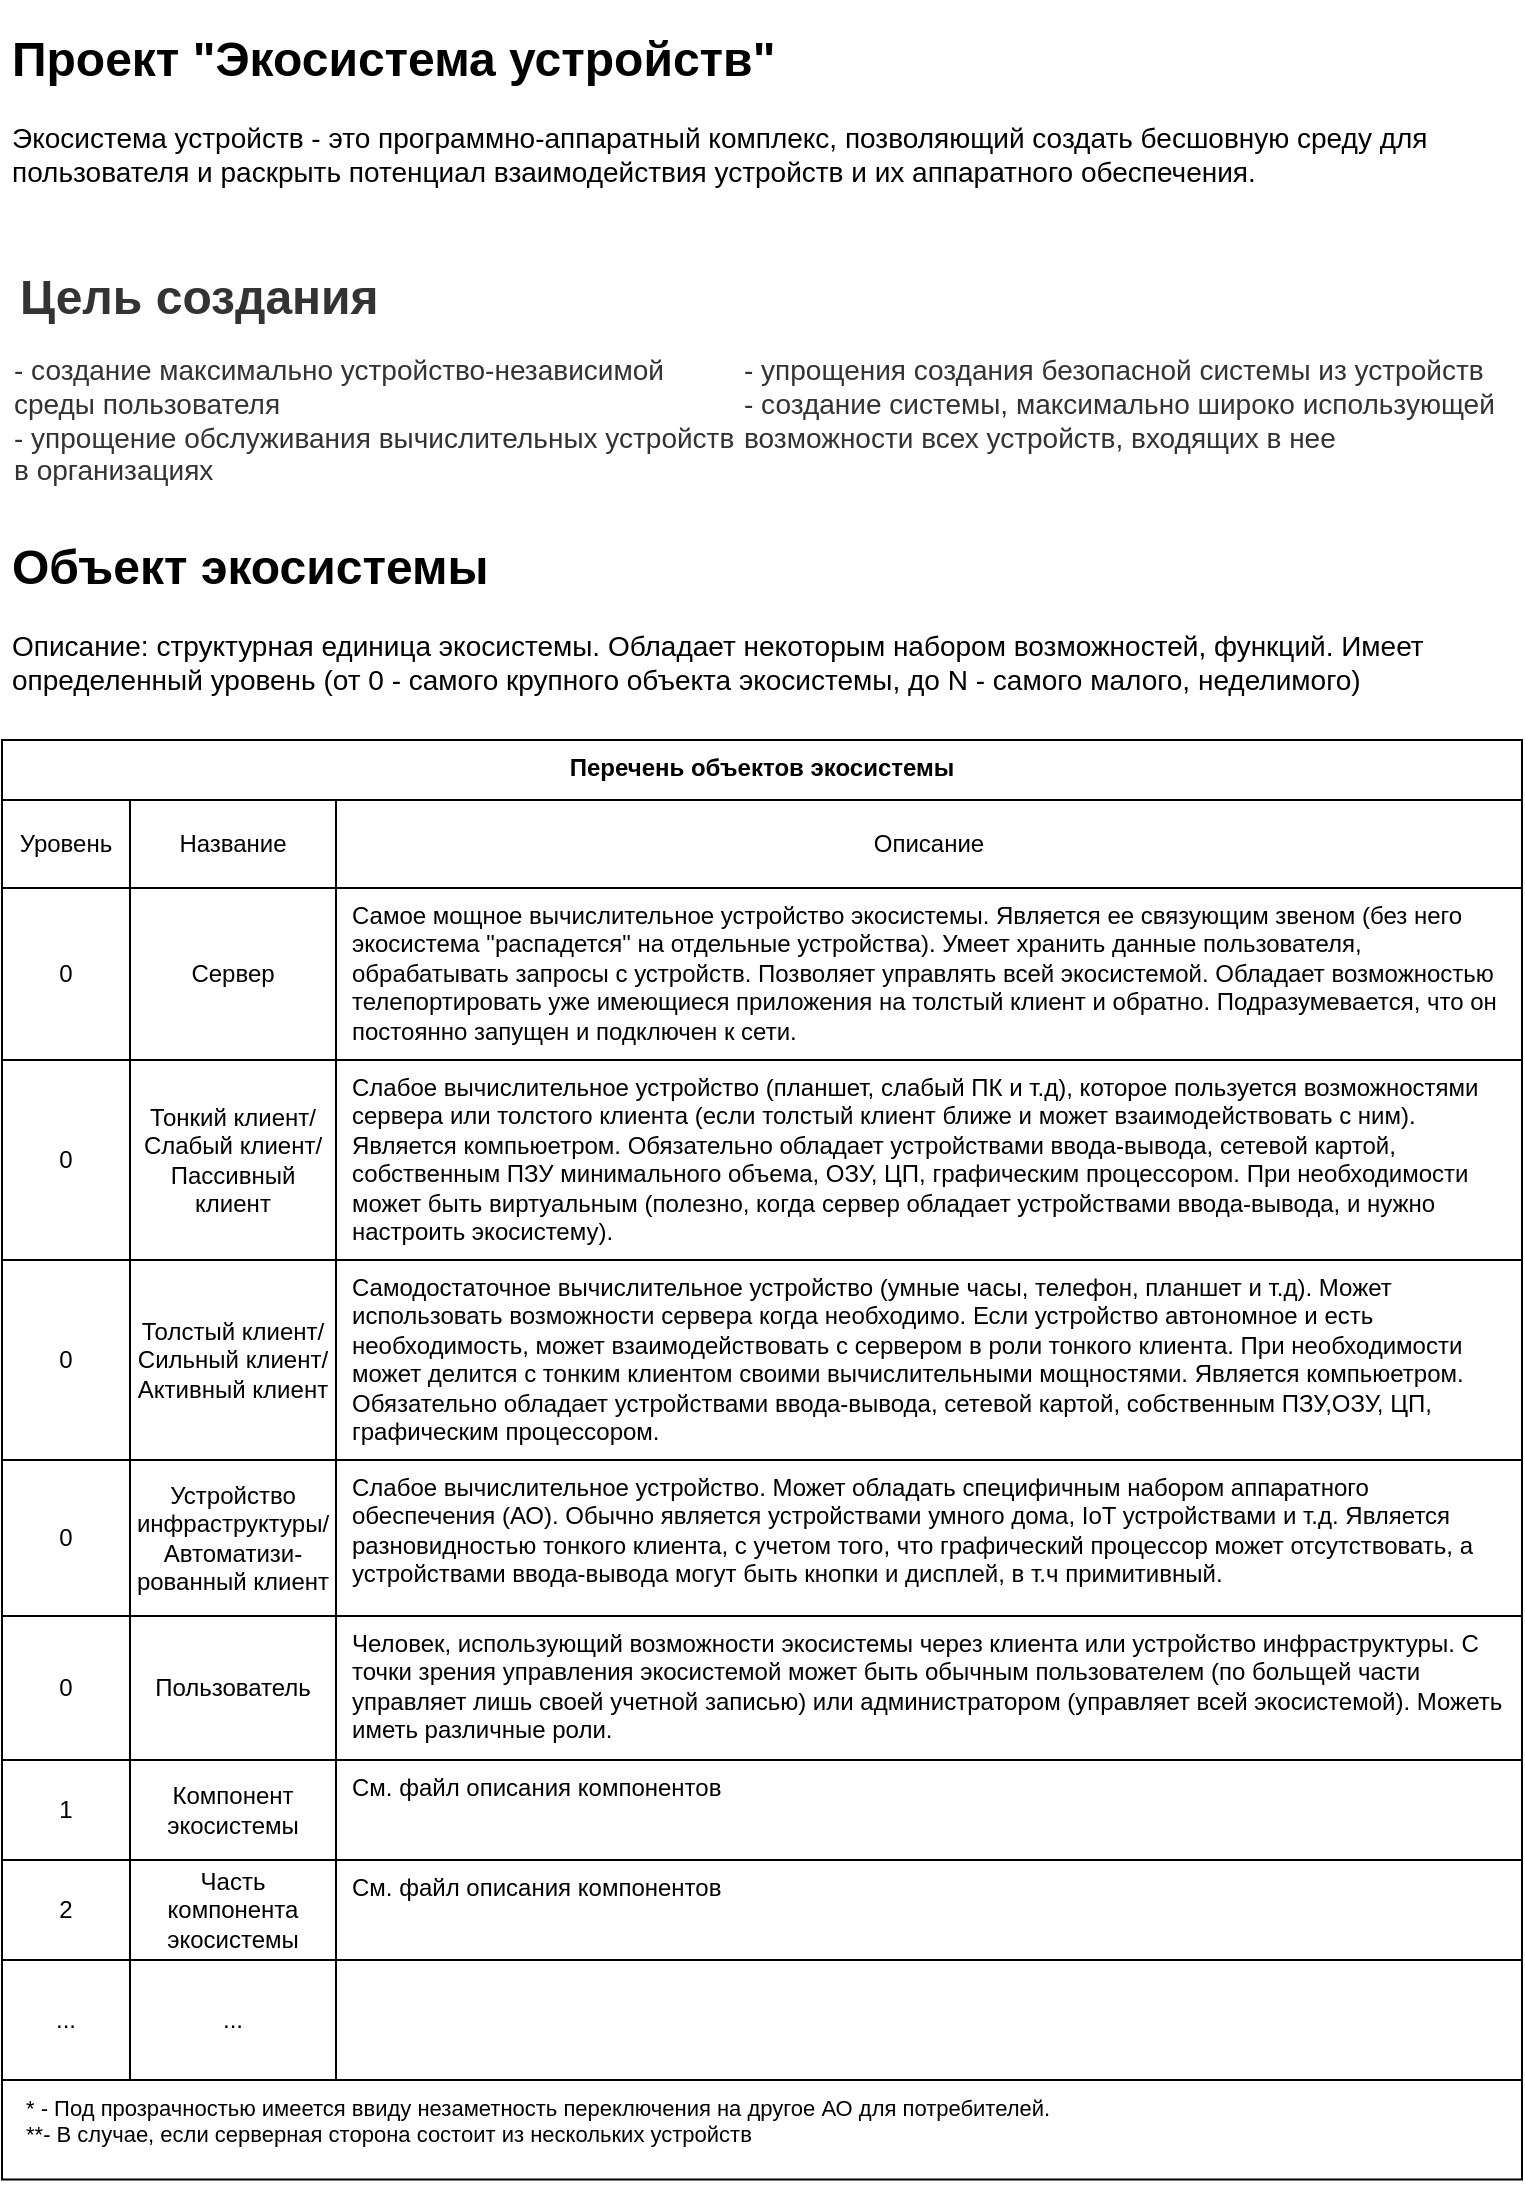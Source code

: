 <mxfile pages="2">
    <diagram id="weKAQaJlOBq-gxPXJapS" name="Description">
        <mxGraphModel dx="437" dy="348" grid="1" gridSize="10" guides="1" tooltips="1" connect="1" arrows="1" fold="1" page="1" pageScale="1" pageWidth="827" pageHeight="1169" math="0" shadow="0">
            <root>
                <mxCell id="0"/>
                <mxCell id="1" parent="0"/>
                <mxCell id="cCTVjhh1LNeVm5H0PpFS-1" value="&lt;h1&gt;Проект &quot;Экосистема устройств&quot;&lt;/h1&gt;&lt;div&gt;&lt;font style=&quot;font-size: 14px;&quot;&gt;Экосистема устройств - это программно-аппаратный комплекс, позволяющий создать бесшовную среду для пользователя и раскрыть потенциал взаимодействия устройств и их аппаратного обеспечения.&lt;/font&gt;&lt;/div&gt;&lt;div&gt;&lt;br&gt;&lt;/div&gt;" style="text;html=1;strokeColor=none;fillColor=none;spacing=5;spacingTop=-20;whiteSpace=wrap;overflow=hidden;rounded=0;" parent="1" vertex="1">
                    <mxGeometry x="40" y="40" width="720" height="90" as="geometry"/>
                </mxCell>
                <mxCell id="E8aEBSIRMcI27SDpb7NX-1" value="&lt;h1&gt;Объект экосистемы&lt;/h1&gt;&lt;div style=&quot;font-size: 14px;&quot;&gt;Описание: структурная единица экосистемы. Обладает некоторым набором возможностей, функций. Имеет определенный уровень (от 0 - самого крупного объекта экосистемы, до N - самого малого, неделимого)&lt;/div&gt;" style="text;html=1;strokeColor=none;fillColor=none;spacing=5;spacingTop=-20;whiteSpace=wrap;overflow=hidden;rounded=0;" parent="1" vertex="1">
                    <mxGeometry x="40" y="294" width="740" height="100" as="geometry"/>
                </mxCell>
                <mxCell id="E8aEBSIRMcI27SDpb7NX-2" value="Перечень объектов экосистемы" style="shape=table;startSize=30;container=1;collapsible=0;childLayout=tableLayout;fontStyle=1;align=center;verticalAlign=top;strokeColor=default;swimlaneLine=1;shadow=0;fillColor=default;" parent="1" vertex="1">
                    <mxGeometry x="40" y="400" width="760" height="719.79" as="geometry"/>
                </mxCell>
                <mxCell id="E8aEBSIRMcI27SDpb7NX-3" value="" style="shape=tableRow;horizontal=0;startSize=0;swimlaneHead=0;swimlaneBody=0;top=0;left=0;bottom=0;right=0;collapsible=0;dropTarget=0;fillColor=none;points=[[0,0.5],[1,0.5]];portConstraint=eastwest;" parent="E8aEBSIRMcI27SDpb7NX-2" vertex="1">
                    <mxGeometry y="30" width="760" height="44" as="geometry"/>
                </mxCell>
                <mxCell id="E8aEBSIRMcI27SDpb7NX-4" value="Уровень" style="shape=partialRectangle;html=1;whiteSpace=wrap;connectable=0;fillColor=none;top=0;left=0;bottom=0;right=0;overflow=hidden;" parent="E8aEBSIRMcI27SDpb7NX-3" vertex="1">
                    <mxGeometry width="64" height="44" as="geometry">
                        <mxRectangle width="64" height="44" as="alternateBounds"/>
                    </mxGeometry>
                </mxCell>
                <mxCell id="E8aEBSIRMcI27SDpb7NX-5" value="Название" style="shape=partialRectangle;html=1;whiteSpace=wrap;connectable=0;fillColor=none;top=0;left=0;bottom=0;right=0;overflow=hidden;" parent="E8aEBSIRMcI27SDpb7NX-3" vertex="1">
                    <mxGeometry x="64" width="103" height="44" as="geometry">
                        <mxRectangle width="103" height="44" as="alternateBounds"/>
                    </mxGeometry>
                </mxCell>
                <mxCell id="E8aEBSIRMcI27SDpb7NX-6" value="Описание" style="shape=partialRectangle;html=1;whiteSpace=wrap;connectable=0;fillColor=none;top=0;left=0;bottom=0;right=0;overflow=hidden;" parent="E8aEBSIRMcI27SDpb7NX-3" vertex="1">
                    <mxGeometry x="167" width="593" height="44" as="geometry">
                        <mxRectangle width="593" height="44" as="alternateBounds"/>
                    </mxGeometry>
                </mxCell>
                <mxCell id="E8aEBSIRMcI27SDpb7NX-7" value="" style="shape=tableRow;horizontal=0;startSize=0;swimlaneHead=0;swimlaneBody=0;top=0;left=0;bottom=0;right=0;collapsible=0;dropTarget=0;fillColor=none;points=[[0,0.5],[1,0.5]];portConstraint=eastwest;" parent="E8aEBSIRMcI27SDpb7NX-2" vertex="1">
                    <mxGeometry y="74" width="760" height="86" as="geometry"/>
                </mxCell>
                <mxCell id="E8aEBSIRMcI27SDpb7NX-8" value="0" style="shape=partialRectangle;html=1;whiteSpace=wrap;connectable=0;fillColor=none;top=0;left=0;bottom=0;right=0;overflow=hidden;" parent="E8aEBSIRMcI27SDpb7NX-7" vertex="1">
                    <mxGeometry width="64" height="86" as="geometry">
                        <mxRectangle width="64" height="86" as="alternateBounds"/>
                    </mxGeometry>
                </mxCell>
                <mxCell id="E8aEBSIRMcI27SDpb7NX-9" value="Сервер" style="shape=partialRectangle;html=1;whiteSpace=wrap;connectable=0;fillColor=none;top=0;left=0;bottom=0;right=0;overflow=hidden;" parent="E8aEBSIRMcI27SDpb7NX-7" vertex="1">
                    <mxGeometry x="64" width="103" height="86" as="geometry">
                        <mxRectangle width="103" height="86" as="alternateBounds"/>
                    </mxGeometry>
                </mxCell>
                <mxCell id="E8aEBSIRMcI27SDpb7NX-10" value="Самое мощное вычислительное устройство экосистемы. Является ее связующим звеном (без него экосистема &quot;распадется&quot; на отдельные устройства). Умеет хранить данные пользователя, обрабатывать запросы с устройств. Позволяет управлять всей экосистемой. Обладает возможностью телепортировать уже имеющиеся приложения на толстый клиент и обратно. Подразумевается, что он постоянно запущен и подключен к сети." style="shape=partialRectangle;html=1;whiteSpace=wrap;connectable=0;fillColor=none;top=0;left=0;bottom=0;right=0;overflow=hidden;align=left;spacingLeft=6;verticalAlign=top;spacingTop=0;" parent="E8aEBSIRMcI27SDpb7NX-7" vertex="1">
                    <mxGeometry x="167" width="593" height="86" as="geometry">
                        <mxRectangle width="593" height="86" as="alternateBounds"/>
                    </mxGeometry>
                </mxCell>
                <mxCell id="E8aEBSIRMcI27SDpb7NX-11" value="" style="shape=tableRow;horizontal=0;startSize=0;swimlaneHead=0;swimlaneBody=0;top=0;left=0;bottom=0;right=0;collapsible=0;dropTarget=0;fillColor=none;points=[[0,0.5],[1,0.5]];portConstraint=eastwest;verticalAlign=middle;" parent="E8aEBSIRMcI27SDpb7NX-2" vertex="1">
                    <mxGeometry y="160" width="760" height="100" as="geometry"/>
                </mxCell>
                <mxCell id="E8aEBSIRMcI27SDpb7NX-12" value="0" style="shape=partialRectangle;html=1;whiteSpace=wrap;connectable=0;fillColor=none;top=0;left=0;bottom=0;right=0;overflow=hidden;" parent="E8aEBSIRMcI27SDpb7NX-11" vertex="1">
                    <mxGeometry width="64" height="100" as="geometry">
                        <mxRectangle width="64" height="100" as="alternateBounds"/>
                    </mxGeometry>
                </mxCell>
                <mxCell id="E8aEBSIRMcI27SDpb7NX-13" value="Тонкий клиент/&lt;br&gt;Слабый клиент/&lt;br&gt;Пассивный клиент" style="shape=partialRectangle;html=1;whiteSpace=wrap;connectable=0;fillColor=none;top=0;left=0;bottom=0;right=0;overflow=hidden;" parent="E8aEBSIRMcI27SDpb7NX-11" vertex="1">
                    <mxGeometry x="64" width="103" height="100" as="geometry">
                        <mxRectangle width="103" height="100" as="alternateBounds"/>
                    </mxGeometry>
                </mxCell>
                <mxCell id="E8aEBSIRMcI27SDpb7NX-14" value="Слабое вычислительное устройство (планшет, слабый ПК и т.д), которое пользуется возможностями сервера или толстого клиента (если толстый клиент ближе и может взаимодействовать с ним). Является компьюетром. Обязательно обладает устройствами ввода-вывода, сетевой картой, собственным ПЗУ минимального объема, ОЗУ, ЦП, графическим процессором. При необходимости может быть виртуальным (полезно, когда сервер обладает устройствами ввода-вывода, и нужно настроить экосистему)." style="shape=partialRectangle;html=1;whiteSpace=wrap;connectable=0;fillColor=none;top=0;left=0;bottom=0;right=0;overflow=hidden;align=left;spacingLeft=6;verticalAlign=top;" parent="E8aEBSIRMcI27SDpb7NX-11" vertex="1">
                    <mxGeometry x="167" width="593" height="100" as="geometry">
                        <mxRectangle width="593" height="100" as="alternateBounds"/>
                    </mxGeometry>
                </mxCell>
                <mxCell id="E8aEBSIRMcI27SDpb7NX-15" style="shape=tableRow;horizontal=0;startSize=0;swimlaneHead=0;swimlaneBody=0;top=0;left=0;bottom=0;right=0;collapsible=0;dropTarget=0;fillColor=none;points=[[0,0.5],[1,0.5]];portConstraint=eastwest;" parent="E8aEBSIRMcI27SDpb7NX-2" vertex="1">
                    <mxGeometry y="260" width="760" height="100" as="geometry"/>
                </mxCell>
                <mxCell id="E8aEBSIRMcI27SDpb7NX-16" value="0" style="shape=partialRectangle;html=1;whiteSpace=wrap;connectable=0;fillColor=none;top=0;left=0;bottom=0;right=0;overflow=hidden;" parent="E8aEBSIRMcI27SDpb7NX-15" vertex="1">
                    <mxGeometry width="64" height="100" as="geometry">
                        <mxRectangle width="64" height="100" as="alternateBounds"/>
                    </mxGeometry>
                </mxCell>
                <mxCell id="E8aEBSIRMcI27SDpb7NX-17" value="Толстый клиент/&lt;br&gt;Сильный клиент/&lt;br&gt;Активный клиент" style="shape=partialRectangle;html=1;whiteSpace=wrap;connectable=0;fillColor=none;top=0;left=0;bottom=0;right=0;overflow=hidden;" parent="E8aEBSIRMcI27SDpb7NX-15" vertex="1">
                    <mxGeometry x="64" width="103" height="100" as="geometry">
                        <mxRectangle width="103" height="100" as="alternateBounds"/>
                    </mxGeometry>
                </mxCell>
                <mxCell id="E8aEBSIRMcI27SDpb7NX-18" value="Самодостаточное вычислительное устройство (умные часы, телефон, планшет и т.д). Может использовать возможности сервера когда необходимо. Если устройство автономное и есть необходимость, может взаимодействовать с сервером в роли тонкого клиента. При необходимости может делится с тонким клиентом своими вычислительными мощностями. Является компьюетром. Обязательно обладает устройствами ввода-вывода, сетевой картой, собственным ПЗУ,ОЗУ, ЦП, графическим процессором." style="shape=partialRectangle;html=1;whiteSpace=wrap;connectable=0;fillColor=none;top=0;left=0;bottom=0;right=0;overflow=hidden;align=left;spacingLeft=6;verticalAlign=top;" parent="E8aEBSIRMcI27SDpb7NX-15" vertex="1">
                    <mxGeometry x="167" width="593" height="100" as="geometry">
                        <mxRectangle width="593" height="100" as="alternateBounds"/>
                    </mxGeometry>
                </mxCell>
                <mxCell id="E8aEBSIRMcI27SDpb7NX-19" style="shape=tableRow;horizontal=0;startSize=0;swimlaneHead=0;swimlaneBody=0;top=0;left=0;bottom=0;right=0;collapsible=0;dropTarget=0;fillColor=none;points=[[0,0.5],[1,0.5]];portConstraint=eastwest;" parent="E8aEBSIRMcI27SDpb7NX-2" vertex="1">
                    <mxGeometry y="360" width="760" height="78" as="geometry"/>
                </mxCell>
                <mxCell id="E8aEBSIRMcI27SDpb7NX-20" value="0" style="shape=partialRectangle;html=1;whiteSpace=wrap;connectable=0;fillColor=none;top=0;left=0;bottom=0;right=0;overflow=hidden;" parent="E8aEBSIRMcI27SDpb7NX-19" vertex="1">
                    <mxGeometry width="64" height="78" as="geometry">
                        <mxRectangle width="64" height="78" as="alternateBounds"/>
                    </mxGeometry>
                </mxCell>
                <mxCell id="E8aEBSIRMcI27SDpb7NX-21" value="Устройство инфраструктуры/&lt;br&gt;Автоматизи-&lt;br&gt;рованный клиент" style="shape=partialRectangle;html=1;whiteSpace=wrap;connectable=0;fillColor=none;top=0;left=0;bottom=0;right=0;overflow=hidden;" parent="E8aEBSIRMcI27SDpb7NX-19" vertex="1">
                    <mxGeometry x="64" width="103" height="78" as="geometry">
                        <mxRectangle width="103" height="78" as="alternateBounds"/>
                    </mxGeometry>
                </mxCell>
                <mxCell id="E8aEBSIRMcI27SDpb7NX-22" value="Слабое вычислительное устройство. Может обладать специфичным набором аппаратного обеспечения (АО). Обычно является устройствами умного дома, IoT устройствами и т.д. Является разновидностью тонкого клиента, с учетом того, что графический процессор может отсутствовать, а устройствами ввода-вывода могут быть кнопки и дисплей, в т.ч примитивный." style="shape=partialRectangle;html=1;whiteSpace=wrap;connectable=0;fillColor=none;top=0;left=0;bottom=0;right=0;overflow=hidden;align=left;spacingLeft=6;verticalAlign=top;spacingRight=2;" parent="E8aEBSIRMcI27SDpb7NX-19" vertex="1">
                    <mxGeometry x="167" width="593" height="78" as="geometry">
                        <mxRectangle width="593" height="78" as="alternateBounds"/>
                    </mxGeometry>
                </mxCell>
                <mxCell id="E8aEBSIRMcI27SDpb7NX-48" style="shape=tableRow;horizontal=0;startSize=0;swimlaneHead=0;swimlaneBody=0;top=0;left=0;bottom=0;right=0;collapsible=0;dropTarget=0;fillColor=none;points=[[0,0.5],[1,0.5]];portConstraint=eastwest;" parent="E8aEBSIRMcI27SDpb7NX-2" vertex="1">
                    <mxGeometry y="438" width="760" height="72" as="geometry"/>
                </mxCell>
                <mxCell id="E8aEBSIRMcI27SDpb7NX-49" value="0" style="shape=partialRectangle;html=1;whiteSpace=wrap;connectable=0;fillColor=none;top=0;left=0;bottom=0;right=0;overflow=hidden;" parent="E8aEBSIRMcI27SDpb7NX-48" vertex="1">
                    <mxGeometry width="64" height="72" as="geometry">
                        <mxRectangle width="64" height="72" as="alternateBounds"/>
                    </mxGeometry>
                </mxCell>
                <mxCell id="E8aEBSIRMcI27SDpb7NX-50" value="Пользователь" style="shape=partialRectangle;html=1;whiteSpace=wrap;connectable=0;fillColor=none;top=0;left=0;bottom=0;right=0;overflow=hidden;" parent="E8aEBSIRMcI27SDpb7NX-48" vertex="1">
                    <mxGeometry x="64" width="103" height="72" as="geometry">
                        <mxRectangle width="103" height="72" as="alternateBounds"/>
                    </mxGeometry>
                </mxCell>
                <mxCell id="E8aEBSIRMcI27SDpb7NX-51" value="Человек, использующий возможности экосистемы через клиента или устройство инфраструктуры. С точки зрения управления экосистемой может быть обычным пользователем (по больщей части управляет лишь своей учетной записью) или администратором (управляет всей экосистемой). Можеть иметь различные роли." style="shape=partialRectangle;html=1;whiteSpace=wrap;connectable=0;fillColor=none;top=0;left=0;bottom=0;right=0;overflow=hidden;align=left;spacingLeft=6;verticalAlign=top;spacingRight=2;" parent="E8aEBSIRMcI27SDpb7NX-48" vertex="1">
                    <mxGeometry x="167" width="593" height="72" as="geometry">
                        <mxRectangle width="593" height="72" as="alternateBounds"/>
                    </mxGeometry>
                </mxCell>
                <mxCell id="E8aEBSIRMcI27SDpb7NX-23" style="shape=tableRow;horizontal=0;startSize=0;swimlaneHead=0;swimlaneBody=0;top=0;left=0;bottom=0;right=0;collapsible=0;dropTarget=0;fillColor=none;points=[[0,0.5],[1,0.5]];portConstraint=eastwest;" parent="E8aEBSIRMcI27SDpb7NX-2" vertex="1">
                    <mxGeometry y="510" width="760" height="50" as="geometry"/>
                </mxCell>
                <mxCell id="E8aEBSIRMcI27SDpb7NX-24" value="1" style="shape=partialRectangle;html=1;whiteSpace=wrap;connectable=0;fillColor=none;top=0;left=0;bottom=0;right=0;overflow=hidden;" parent="E8aEBSIRMcI27SDpb7NX-23" vertex="1">
                    <mxGeometry width="64" height="50" as="geometry">
                        <mxRectangle width="64" height="50" as="alternateBounds"/>
                    </mxGeometry>
                </mxCell>
                <mxCell id="E8aEBSIRMcI27SDpb7NX-25" value="Компонент экосистемы" style="shape=partialRectangle;html=1;whiteSpace=wrap;connectable=0;fillColor=none;top=0;left=0;bottom=0;right=0;overflow=hidden;" parent="E8aEBSIRMcI27SDpb7NX-23" vertex="1">
                    <mxGeometry x="64" width="103" height="50" as="geometry">
                        <mxRectangle width="103" height="50" as="alternateBounds"/>
                    </mxGeometry>
                </mxCell>
                <mxCell id="E8aEBSIRMcI27SDpb7NX-26" value="См. файл описания компонентов" style="shape=partialRectangle;html=1;whiteSpace=wrap;connectable=0;fillColor=none;top=0;left=0;bottom=0;right=0;overflow=visible;align=left;spacingLeft=6;verticalAlign=top;rowspan=1;colspan=2;" parent="E8aEBSIRMcI27SDpb7NX-23" vertex="1">
                    <mxGeometry x="167" width="593" height="50" as="geometry">
                        <mxRectangle width="593" height="50" as="alternateBounds"/>
                    </mxGeometry>
                </mxCell>
                <mxCell id="E8aEBSIRMcI27SDpb7NX-27" style="shape=tableRow;horizontal=0;startSize=0;swimlaneHead=0;swimlaneBody=0;top=0;left=0;bottom=0;right=0;collapsible=0;dropTarget=0;fillColor=none;points=[[0,0.5],[1,0.5]];portConstraint=eastwest;" parent="E8aEBSIRMcI27SDpb7NX-2" vertex="1">
                    <mxGeometry y="560" width="760" height="50" as="geometry"/>
                </mxCell>
                <mxCell id="E8aEBSIRMcI27SDpb7NX-28" value="2" style="shape=partialRectangle;html=1;whiteSpace=wrap;connectable=0;fillColor=none;top=0;left=0;bottom=0;right=0;overflow=hidden;" parent="E8aEBSIRMcI27SDpb7NX-27" vertex="1">
                    <mxGeometry width="64" height="50" as="geometry">
                        <mxRectangle width="64" height="50" as="alternateBounds"/>
                    </mxGeometry>
                </mxCell>
                <mxCell id="E8aEBSIRMcI27SDpb7NX-29" value="Часть компонента экосистемы" style="shape=partialRectangle;html=1;whiteSpace=wrap;connectable=0;fillColor=none;top=0;left=0;bottom=0;right=0;overflow=hidden;" parent="E8aEBSIRMcI27SDpb7NX-27" vertex="1">
                    <mxGeometry x="64" width="103" height="50" as="geometry">
                        <mxRectangle width="103" height="50" as="alternateBounds"/>
                    </mxGeometry>
                </mxCell>
                <mxCell id="E8aEBSIRMcI27SDpb7NX-30" value="См. файл описания компонентов" style="shape=partialRectangle;html=1;connectable=0;fillColor=none;top=0;left=0;bottom=0;right=0;overflow=hidden;align=left;spacingLeft=6;verticalAlign=top;strokeColor=default;shadow=0;whiteSpace=wrap;rowspan=1;colspan=2;" parent="E8aEBSIRMcI27SDpb7NX-27" vertex="1">
                    <mxGeometry x="167" width="593" height="50" as="geometry">
                        <mxRectangle width="593" height="50" as="alternateBounds"/>
                    </mxGeometry>
                </mxCell>
                <mxCell id="E8aEBSIRMcI27SDpb7NX-31" style="shape=tableRow;horizontal=0;startSize=0;swimlaneHead=0;swimlaneBody=0;top=0;left=0;bottom=0;right=0;collapsible=0;dropTarget=0;fillColor=none;points=[[0,0.5],[1,0.5]];portConstraint=eastwest;" parent="E8aEBSIRMcI27SDpb7NX-2" vertex="1">
                    <mxGeometry y="610" width="760" height="60" as="geometry"/>
                </mxCell>
                <mxCell id="E8aEBSIRMcI27SDpb7NX-32" value="..." style="shape=partialRectangle;html=1;whiteSpace=wrap;connectable=0;fillColor=none;top=0;left=0;bottom=0;right=0;overflow=hidden;" parent="E8aEBSIRMcI27SDpb7NX-31" vertex="1">
                    <mxGeometry width="64" height="60" as="geometry">
                        <mxRectangle width="64" height="60" as="alternateBounds"/>
                    </mxGeometry>
                </mxCell>
                <mxCell id="E8aEBSIRMcI27SDpb7NX-33" value="..." style="shape=partialRectangle;html=1;whiteSpace=wrap;connectable=0;fillColor=none;top=0;left=0;bottom=0;right=0;overflow=hidden;" parent="E8aEBSIRMcI27SDpb7NX-31" vertex="1">
                    <mxGeometry x="64" width="103" height="60" as="geometry">
                        <mxRectangle width="103" height="60" as="alternateBounds"/>
                    </mxGeometry>
                </mxCell>
                <mxCell id="E8aEBSIRMcI27SDpb7NX-34" style="shape=partialRectangle;html=1;whiteSpace=wrap;connectable=0;fillColor=none;top=0;left=0;bottom=0;right=0;overflow=hidden;align=left;spacingLeft=6;verticalAlign=top;strokeColor=default;shadow=0;" parent="E8aEBSIRMcI27SDpb7NX-31" vertex="1">
                    <mxGeometry x="167" width="593" height="60" as="geometry">
                        <mxRectangle width="593" height="60" as="alternateBounds"/>
                    </mxGeometry>
                </mxCell>
                <mxCell id="E8aEBSIRMcI27SDpb7NX-35" style="shape=tableRow;horizontal=0;startSize=0;swimlaneHead=0;swimlaneBody=0;top=0;left=0;bottom=0;right=0;collapsible=0;dropTarget=0;fillColor=none;points=[[0,0.5],[1,0.5]];portConstraint=eastwest;verticalAlign=top;" parent="E8aEBSIRMcI27SDpb7NX-2" vertex="1">
                    <mxGeometry y="670" width="760" height="50" as="geometry"/>
                </mxCell>
                <mxCell id="E8aEBSIRMcI27SDpb7NX-36" value="&lt;span style=&quot;font-size: 11px; background-color: initial;&quot;&gt;*&amp;nbsp;- Под прозрачностью имеется ввиду незаметность&amp;nbsp;&lt;/span&gt;&lt;span style=&quot;font-size: 11px; background-color: initial;&quot;&gt;переключения на другое АО для потребителей.&lt;br&gt;&lt;div style=&quot;&quot;&gt;&lt;span style=&quot;background-color: initial;&quot;&gt;**&lt;/span&gt;&lt;span style=&quot;background-color: initial;&quot;&gt;- В случае, если серверная сторона состоит из нескольких устройств&lt;/span&gt;&lt;/div&gt;&lt;/span&gt;" style="shape=partialRectangle;html=1;whiteSpace=wrap;connectable=0;top=0;left=0;bottom=0;right=0;overflow=hidden;verticalAlign=top;shadow=0;sketch=0;fillColor=none;rowspan=1;colspan=3;align=left;spacingLeft=10;" parent="E8aEBSIRMcI27SDpb7NX-35" vertex="1">
                    <mxGeometry width="760" height="50" as="geometry">
                        <mxRectangle width="64" height="50" as="alternateBounds"/>
                    </mxGeometry>
                </mxCell>
                <mxCell id="E8aEBSIRMcI27SDpb7NX-37" style="shape=partialRectangle;html=1;whiteSpace=wrap;connectable=0;fillColor=none;top=0;left=0;bottom=0;right=0;overflow=hidden;align=left;spacingLeft=6;verticalAlign=top;strokeColor=default;shadow=0;" parent="E8aEBSIRMcI27SDpb7NX-35" vertex="1" visible="0">
                    <mxGeometry x="64" width="103" height="50" as="geometry">
                        <mxRectangle width="103" height="50" as="alternateBounds"/>
                    </mxGeometry>
                </mxCell>
                <mxCell id="E8aEBSIRMcI27SDpb7NX-38" style="shape=partialRectangle;html=1;whiteSpace=wrap;connectable=0;fillColor=none;top=0;left=0;bottom=0;right=0;overflow=hidden;align=left;spacingLeft=6;verticalAlign=top;strokeColor=default;shadow=0;" parent="E8aEBSIRMcI27SDpb7NX-35" vertex="1" visible="0">
                    <mxGeometry x="167" width="593" height="50" as="geometry">
                        <mxRectangle width="593" height="50" as="alternateBounds"/>
                    </mxGeometry>
                </mxCell>
                <mxCell id="E8aEBSIRMcI27SDpb7NX-144" value="" style="shape=table;html=1;whiteSpace=wrap;startSize=0;container=1;collapsible=0;childLayout=tableLayout;rounded=0;fontSize=14;strokeColor=none;strokeWidth=1;fillColor=none;top=0;bottom=0;left=0;right=0;swimlaneHead=0;swimlaneBody=0;horizontal=0;swimlaneLine=0;rowLines=0;columnLines=0;" parent="1" vertex="1">
                    <mxGeometry x="40" y="140" width="750" height="154" as="geometry"/>
                </mxCell>
                <mxCell id="E8aEBSIRMcI27SDpb7NX-145" value="" style="shape=tableRow;horizontal=0;startSize=0;swimlaneHead=0;swimlaneBody=0;top=0;left=0;bottom=0;right=0;collapsible=0;dropTarget=0;fillColor=none;points=[[0,0.5],[1,0.5]];portConstraint=eastwest;rounded=0;fontSize=14;strokeColor=none;strokeWidth=1;verticalAlign=middle;spacing=1;align=center;" parent="E8aEBSIRMcI27SDpb7NX-144" vertex="1">
                    <mxGeometry width="750" height="62" as="geometry"/>
                </mxCell>
                <mxCell id="E8aEBSIRMcI27SDpb7NX-146" value="&lt;h1 style=&quot;color: rgb(51, 51, 51);&quot;&gt;&lt;font style=&quot;font-size: 24px;&quot;&gt;Цель создания&lt;/font&gt;&lt;/h1&gt;" style="shape=partialRectangle;html=1;whiteSpace=wrap;connectable=0;fillColor=none;top=0;left=0;bottom=0;right=0;overflow=hidden;rounded=0;fontSize=14;strokeColor=default;strokeWidth=1;spacingLeft=7;rowspan=1;colspan=2;labelPosition=center;verticalLabelPosition=middle;align=left;verticalAlign=bottom;" parent="E8aEBSIRMcI27SDpb7NX-145" vertex="1">
                    <mxGeometry width="750" height="62" as="geometry">
                        <mxRectangle width="365" height="62" as="alternateBounds"/>
                    </mxGeometry>
                </mxCell>
                <mxCell id="E8aEBSIRMcI27SDpb7NX-147" value="" style="shape=partialRectangle;html=1;whiteSpace=wrap;connectable=0;fillColor=none;top=1;left=0;bottom=0;right=1;overflow=hidden;rounded=0;fontSize=14;strokeColor=default;strokeWidth=1;" parent="E8aEBSIRMcI27SDpb7NX-145" vertex="1" visible="0">
                    <mxGeometry x="365" width="385" height="62" as="geometry">
                        <mxRectangle width="385" height="62" as="alternateBounds"/>
                    </mxGeometry>
                </mxCell>
                <mxCell id="E8aEBSIRMcI27SDpb7NX-149" value="" style="shape=tableRow;horizontal=0;startSize=0;swimlaneHead=0;swimlaneBody=0;top=0;left=0;bottom=0;right=0;collapsible=0;dropTarget=0;fillColor=none;points=[[0,0.5],[1,0.5]];portConstraint=eastwest;rounded=0;fontSize=14;strokeColor=default;strokeWidth=1;" parent="E8aEBSIRMcI27SDpb7NX-144" vertex="1">
                    <mxGeometry y="62" width="750" height="92" as="geometry"/>
                </mxCell>
                <mxCell id="E8aEBSIRMcI27SDpb7NX-150" value="&lt;span style=&quot;color: rgb(51, 51, 51);&quot;&gt;- создание максимально устройство-независимой среды пользователя&lt;br&gt;&lt;/span&gt;&lt;span style=&quot;color: rgb(51, 51, 51);&quot;&gt;- упрощение обслуживания вычислительных устройств в организациях&lt;/span&gt;&lt;span style=&quot;color: rgb(51, 51, 51);&quot;&gt;&lt;br&gt;&lt;/span&gt;" style="shape=partialRectangle;html=1;whiteSpace=wrap;connectable=0;fillColor=none;top=0;left=0;bottom=0;right=0;overflow=hidden;rounded=0;fontSize=14;strokeColor=default;strokeWidth=1;verticalAlign=top;spacing=0;align=left;spacingLeft=6;spacingBottom=0;spacingTop=0;" parent="E8aEBSIRMcI27SDpb7NX-149" vertex="1">
                    <mxGeometry width="365" height="92" as="geometry">
                        <mxRectangle width="365" height="92" as="alternateBounds"/>
                    </mxGeometry>
                </mxCell>
                <mxCell id="E8aEBSIRMcI27SDpb7NX-151" value="&lt;span style=&quot;color: rgb(51, 51, 51); text-align: left; background-color: initial;&quot;&gt;- упрощения создания безопасной системы из устройств&lt;br&gt;- создание системы, максимально широко использующей возможности всех устройств, входящих в нее&lt;br&gt;&lt;/span&gt;" style="shape=partialRectangle;html=1;whiteSpace=wrap;connectable=0;fillColor=none;top=0;left=0;bottom=0;right=0;overflow=hidden;rounded=0;fontSize=14;strokeColor=default;strokeWidth=1;verticalAlign=top;spacing=0;align=left;spacingLeft=6;spacingTop=0;" parent="E8aEBSIRMcI27SDpb7NX-149" vertex="1">
                    <mxGeometry x="365" width="385" height="92" as="geometry">
                        <mxRectangle width="385" height="92" as="alternateBounds"/>
                    </mxGeometry>
                </mxCell>
            </root>
        </mxGraphModel>
    </diagram>
    <diagram id="RXqX1R-ckd3QU7VVbkr1" name="Graph">
        <mxGraphModel dx="284" dy="-943" grid="1" gridSize="10" guides="1" tooltips="1" connect="1" arrows="1" fold="1" page="1" pageScale="1" pageWidth="827" pageHeight="1169" math="0" shadow="0">
            <root>
                <mxCell id="0"/>
                <mxCell id="1" parent="0"/>
                <mxCell id="nyoIPjxOoOBwWZNRVvDm-1" value="" style="rounded=0;whiteSpace=wrap;html=1;fontSize=14;strokeColor=none;" parent="1" vertex="1">
                    <mxGeometry x="40" y="1300" width="580" height="480" as="geometry"/>
                </mxCell>
                <mxCell id="nyoIPjxOoOBwWZNRVvDm-2" value="" style="rounded=0;whiteSpace=wrap;html=1;dashed=1;fontSize=40;strokeColor=default;strokeWidth=2;fillColor=none;" parent="1" vertex="1">
                    <mxGeometry x="66.25" y="1320" width="373.75" height="330" as="geometry"/>
                </mxCell>
                <mxCell id="nyoIPjxOoOBwWZNRVvDm-3" value="&lt;h1&gt;Граф зависимостей объектов экосистемы (0 ур.)&lt;/h1&gt;&lt;div&gt;&lt;font style=&quot;font-size: 14px;&quot;&gt;Описание: орграф, представляющий зависимости объектов 0 уровня экосистемы друг от друга.&lt;/font&gt;&lt;/div&gt;" style="text;html=1;strokeColor=none;fillColor=none;spacing=5;spacingTop=-20;whiteSpace=wrap;overflow=hidden;rounded=0;fontColor=#333333;" parent="1" vertex="1">
                    <mxGeometry x="40" y="1200" width="720" height="80" as="geometry"/>
                </mxCell>
                <mxCell id="nyoIPjxOoOBwWZNRVvDm-4" value="Условные обозначения" style="shape=table;startSize=30;container=1;collapsible=0;childLayout=tableLayout;fontStyle=1;align=center;shadow=0;sketch=0;fontSize=14;strokeWidth=1;fillColor=#f5f5f5;strokeColor=#666666;fontColor=#333333;" parent="1" vertex="1">
                    <mxGeometry x="40" y="1800" width="440" height="306" as="geometry"/>
                </mxCell>
                <mxCell id="nyoIPjxOoOBwWZNRVvDm-5" value="" style="shape=tableRow;horizontal=0;startSize=0;swimlaneHead=0;swimlaneBody=0;top=0;left=0;bottom=0;right=0;collapsible=0;dropTarget=0;fillColor=none;points=[[0,0.5],[1,0.5]];portConstraint=eastwest;shadow=0;sketch=0;fontSize=12;strokeColor=default;strokeWidth=1;" parent="nyoIPjxOoOBwWZNRVvDm-4" vertex="1">
                    <mxGeometry y="30" width="440" height="40" as="geometry"/>
                </mxCell>
                <mxCell id="nyoIPjxOoOBwWZNRVvDm-6" value="&lt;font style=&quot;font-size: 14px;&quot;&gt;Обозначение&lt;/font&gt;" style="shape=partialRectangle;html=1;whiteSpace=wrap;connectable=0;fillColor=#f5f5f5;top=1;left=1;bottom=1;right=1;overflow=hidden;shadow=0;sketch=0;fontSize=12;strokeColor=#999999;strokeWidth=1;fontColor=#333333;" parent="nyoIPjxOoOBwWZNRVvDm-5" vertex="1">
                    <mxGeometry width="250" height="40" as="geometry">
                        <mxRectangle width="250" height="40" as="alternateBounds"/>
                    </mxGeometry>
                </mxCell>
                <mxCell id="nyoIPjxOoOBwWZNRVvDm-7" value="&lt;font style=&quot;font-size: 14px;&quot;&gt;Описание&lt;/font&gt;" style="shape=partialRectangle;html=1;whiteSpace=wrap;connectable=0;top=1;left=1;bottom=1;right=1;overflow=hidden;shadow=0;sketch=0;fontSize=12;strokeWidth=1;fillColor=#f5f5f5;fontColor=#333333;strokeColor=#999999;" parent="nyoIPjxOoOBwWZNRVvDm-5" vertex="1">
                    <mxGeometry x="250" width="190" height="40" as="geometry">
                        <mxRectangle width="190" height="40" as="alternateBounds"/>
                    </mxGeometry>
                </mxCell>
                <mxCell id="nyoIPjxOoOBwWZNRVvDm-8" value="" style="shape=tableRow;horizontal=0;startSize=0;swimlaneHead=0;swimlaneBody=0;top=0;left=0;bottom=0;right=0;collapsible=0;dropTarget=0;fillColor=none;points=[[0,0.5],[1,0.5]];portConstraint=eastwest;shadow=0;sketch=0;fontSize=12;strokeColor=default;strokeWidth=1;" parent="nyoIPjxOoOBwWZNRVvDm-4" vertex="1">
                    <mxGeometry y="70" width="440" height="60" as="geometry"/>
                </mxCell>
                <mxCell id="nyoIPjxOoOBwWZNRVvDm-9" value="" style="shape=partialRectangle;html=1;whiteSpace=wrap;connectable=0;fillColor=#f5f5f5;top=1;left=1;bottom=1;right=1;overflow=hidden;shadow=0;sketch=0;fontSize=12;strokeColor=#999999;strokeWidth=1;fontColor=#333333;" parent="nyoIPjxOoOBwWZNRVvDm-8" vertex="1">
                    <mxGeometry width="250" height="60" as="geometry">
                        <mxRectangle width="250" height="60" as="alternateBounds"/>
                    </mxGeometry>
                </mxCell>
                <mxCell id="nyoIPjxOoOBwWZNRVvDm-10" value="&lt;font style=&quot;font-size: 14px;&quot;&gt;Объект &quot;Entity A&quot; строго зависит от объекта &quot;Entity B&quot; (A не работает без B)&lt;/font&gt;" style="shape=partialRectangle;html=1;whiteSpace=wrap;connectable=0;fillColor=#f5f5f5;top=1;left=1;bottom=1;right=1;overflow=hidden;shadow=0;sketch=0;fontSize=12;strokeColor=#999999;strokeWidth=1;fontColor=#333333;" parent="nyoIPjxOoOBwWZNRVvDm-8" vertex="1">
                    <mxGeometry x="250" width="190" height="60" as="geometry">
                        <mxRectangle width="190" height="60" as="alternateBounds"/>
                    </mxGeometry>
                </mxCell>
                <mxCell id="nyoIPjxOoOBwWZNRVvDm-11" style="shape=tableRow;horizontal=0;startSize=0;swimlaneHead=0;swimlaneBody=0;top=0;left=0;bottom=0;right=0;collapsible=0;dropTarget=0;fillColor=none;points=[[0,0.5],[1,0.5]];portConstraint=eastwest;shadow=0;sketch=0;fontSize=12;strokeColor=default;strokeWidth=1;" parent="nyoIPjxOoOBwWZNRVvDm-4" vertex="1">
                    <mxGeometry y="130" width="440" height="55" as="geometry"/>
                </mxCell>
                <mxCell id="nyoIPjxOoOBwWZNRVvDm-12" style="shape=partialRectangle;html=1;whiteSpace=wrap;connectable=0;fillColor=#f5f5f5;top=1;left=1;bottom=1;right=1;overflow=hidden;shadow=0;sketch=0;fontSize=12;strokeColor=#999999;strokeWidth=1;fontColor=#333333;" parent="nyoIPjxOoOBwWZNRVvDm-11" vertex="1">
                    <mxGeometry width="250" height="55" as="geometry">
                        <mxRectangle width="250" height="55" as="alternateBounds"/>
                    </mxGeometry>
                </mxCell>
                <mxCell id="nyoIPjxOoOBwWZNRVvDm-13" value="&lt;span style=&quot;font-size: 14px;&quot;&gt;Объект &quot;Entity A&quot;&amp;nbsp; нестрого зависит от объекта &quot;Entity B&quot; (A работает без B)&lt;/span&gt;" style="shape=partialRectangle;html=1;whiteSpace=wrap;connectable=0;fillColor=#f5f5f5;top=1;left=1;bottom=1;right=1;overflow=hidden;shadow=0;sketch=0;fontSize=12;strokeColor=#999999;strokeWidth=1;fontColor=#333333;" parent="nyoIPjxOoOBwWZNRVvDm-11" vertex="1">
                    <mxGeometry x="250" width="190" height="55" as="geometry">
                        <mxRectangle width="190" height="55" as="alternateBounds"/>
                    </mxGeometry>
                </mxCell>
                <mxCell id="nyoIPjxOoOBwWZNRVvDm-14" style="shape=tableRow;horizontal=0;startSize=0;swimlaneHead=0;swimlaneBody=0;top=0;left=0;bottom=0;right=0;collapsible=0;dropTarget=0;fillColor=none;points=[[0,0.5],[1,0.5]];portConstraint=eastwest;shadow=0;sketch=0;fontSize=12;strokeColor=default;strokeWidth=1;" parent="nyoIPjxOoOBwWZNRVvDm-4" vertex="1">
                    <mxGeometry y="185" width="440" height="61" as="geometry"/>
                </mxCell>
                <mxCell id="nyoIPjxOoOBwWZNRVvDm-15" style="shape=partialRectangle;html=1;whiteSpace=wrap;connectable=0;fillColor=#f5f5f5;top=1;left=1;bottom=1;right=1;overflow=hidden;shadow=0;sketch=0;fontSize=12;strokeColor=#999999;strokeWidth=1;fontColor=#333333;" parent="nyoIPjxOoOBwWZNRVvDm-14" vertex="1">
                    <mxGeometry width="250" height="61" as="geometry">
                        <mxRectangle width="250" height="61" as="alternateBounds"/>
                    </mxGeometry>
                </mxCell>
                <mxCell id="nyoIPjxOoOBwWZNRVvDm-16" value="&lt;span style=&quot;font-size: 14px;&quot;&gt;Объект &quot;Entity A&quot; зависит от объектов &quot;Entity B&quot; и &quot;Entity C&quot;&lt;/span&gt;" style="shape=partialRectangle;html=1;whiteSpace=wrap;connectable=0;fillColor=#f5f5f5;top=1;left=1;bottom=1;right=1;overflow=hidden;shadow=0;sketch=0;fontSize=12;strokeColor=#999999;strokeWidth=1;fontColor=#333333;" parent="nyoIPjxOoOBwWZNRVvDm-14" vertex="1">
                    <mxGeometry x="250" width="190" height="61" as="geometry">
                        <mxRectangle width="190" height="61" as="alternateBounds"/>
                    </mxGeometry>
                </mxCell>
                <mxCell id="nyoIPjxOoOBwWZNRVvDm-17" style="shape=tableRow;horizontal=0;startSize=0;swimlaneHead=0;swimlaneBody=0;top=0;left=0;bottom=0;right=0;collapsible=0;dropTarget=0;fillColor=none;points=[[0,0.5],[1,0.5]];portConstraint=eastwest;shadow=0;sketch=0;fontSize=12;strokeColor=default;strokeWidth=1;" parent="nyoIPjxOoOBwWZNRVvDm-4" vertex="1">
                    <mxGeometry y="246" width="440" height="60" as="geometry"/>
                </mxCell>
                <mxCell id="nyoIPjxOoOBwWZNRVvDm-18" style="shape=partialRectangle;html=1;whiteSpace=wrap;connectable=0;fillColor=#f5f5f5;top=1;left=1;bottom=1;right=1;overflow=hidden;shadow=0;sketch=0;fontSize=12;strokeColor=#999999;strokeWidth=1;fontColor=#333333;" parent="nyoIPjxOoOBwWZNRVvDm-17" vertex="1">
                    <mxGeometry width="250" height="60" as="geometry">
                        <mxRectangle width="250" height="60" as="alternateBounds"/>
                    </mxGeometry>
                </mxCell>
                <mxCell id="nyoIPjxOoOBwWZNRVvDm-19" value="&lt;span style=&quot;font-size: 14px;&quot;&gt;Объект &quot;Entity A&quot; зависит как минимум от 1 из объектов &quot;Entity B&quot; и &quot;Entity C&quot;&lt;/span&gt;" style="shape=partialRectangle;html=1;whiteSpace=wrap;connectable=0;fillColor=#f5f5f5;top=1;left=1;bottom=1;right=1;overflow=hidden;shadow=0;sketch=0;fontSize=12;strokeColor=#999999;strokeWidth=1;fontColor=#333333;" parent="nyoIPjxOoOBwWZNRVvDm-17" vertex="1">
                    <mxGeometry x="250" width="190" height="60" as="geometry">
                        <mxRectangle width="190" height="60" as="alternateBounds"/>
                    </mxGeometry>
                </mxCell>
                <mxCell id="nyoIPjxOoOBwWZNRVvDm-20" value="" style="group" parent="1" vertex="1" connectable="0">
                    <mxGeometry x="49.997" y="1890" width="225.957" height="20" as="geometry"/>
                </mxCell>
                <mxCell id="nyoIPjxOoOBwWZNRVvDm-21" value="&lt;font style=&quot;font-size: 12px;&quot;&gt;Entity A&lt;/font&gt;" style="whiteSpace=wrap;html=1;align=center;shadow=0;sketch=0;fontSize=14;strokeColor=default;strokeWidth=1;fillColor=none;" parent="nyoIPjxOoOBwWZNRVvDm-20" vertex="1">
                    <mxGeometry width="87.872" height="20" as="geometry"/>
                </mxCell>
                <mxCell id="nyoIPjxOoOBwWZNRVvDm-22" value="&lt;font style=&quot;font-size: 12px;&quot;&gt;Entity B&lt;/font&gt;" style="whiteSpace=wrap;html=1;align=center;shadow=0;sketch=0;fontSize=14;strokeColor=default;strokeWidth=1;fillColor=none;" parent="nyoIPjxOoOBwWZNRVvDm-20" vertex="1">
                    <mxGeometry x="138.085" width="87.872" height="20" as="geometry"/>
                </mxCell>
                <mxCell id="nyoIPjxOoOBwWZNRVvDm-23" value="" style="edgeStyle=orthogonalEdgeStyle;rounded=0;orthogonalLoop=1;jettySize=auto;html=1;fontSize=12;" parent="nyoIPjxOoOBwWZNRVvDm-20" source="nyoIPjxOoOBwWZNRVvDm-21" target="nyoIPjxOoOBwWZNRVvDm-22" edge="1">
                    <mxGeometry relative="1" as="geometry"/>
                </mxCell>
                <mxCell id="nyoIPjxOoOBwWZNRVvDm-24" value="" style="group" parent="1" vertex="1" connectable="0">
                    <mxGeometry x="50.0" y="1990" width="264.94" height="45" as="geometry"/>
                </mxCell>
                <mxCell id="nyoIPjxOoOBwWZNRVvDm-25" value="&lt;font style=&quot;font-size: 12px;&quot;&gt;Entity A&lt;/font&gt;" style="whiteSpace=wrap;html=1;align=center;shadow=0;sketch=0;fontSize=14;strokeColor=default;strokeWidth=1;fillColor=none;" parent="nyoIPjxOoOBwWZNRVvDm-24" vertex="1">
                    <mxGeometry y="12.5" width="60" height="20" as="geometry"/>
                </mxCell>
                <mxCell id="nyoIPjxOoOBwWZNRVvDm-26" value="" style="group" parent="nyoIPjxOoOBwWZNRVvDm-24" vertex="1" connectable="0">
                    <mxGeometry x="90" width="130" height="45" as="geometry"/>
                </mxCell>
                <mxCell id="nyoIPjxOoOBwWZNRVvDm-27" value="" style="rounded=0;whiteSpace=wrap;html=1;shadow=0;sketch=0;fontSize=12;strokeColor=default;strokeWidth=1;fillColor=none;" parent="nyoIPjxOoOBwWZNRVvDm-26" vertex="1">
                    <mxGeometry width="130" height="45" as="geometry"/>
                </mxCell>
                <mxCell id="nyoIPjxOoOBwWZNRVvDm-28" value="" style="group" parent="nyoIPjxOoOBwWZNRVvDm-26" vertex="1" connectable="0">
                    <mxGeometry x="10.0" y="7.5" width="110.0" height="30" as="geometry"/>
                </mxCell>
                <mxCell id="nyoIPjxOoOBwWZNRVvDm-29" value="&lt;font style=&quot;font-size: 12px;&quot;&gt;Entity B&lt;/font&gt;" style="whiteSpace=wrap;html=1;align=center;shadow=0;sketch=0;fontSize=14;strokeColor=default;strokeWidth=1;fillColor=none;" parent="nyoIPjxOoOBwWZNRVvDm-28" vertex="1">
                    <mxGeometry width="50" height="20" as="geometry"/>
                </mxCell>
                <mxCell id="nyoIPjxOoOBwWZNRVvDm-30" value="&lt;font style=&quot;font-size: 12px;&quot;&gt;Entity C&lt;/font&gt;" style="whiteSpace=wrap;html=1;align=center;shadow=0;sketch=0;fontSize=14;strokeColor=default;strokeWidth=1;fillColor=none;" parent="nyoIPjxOoOBwWZNRVvDm-28" vertex="1">
                    <mxGeometry x="60" y="10" width="50" height="20" as="geometry"/>
                </mxCell>
                <mxCell id="nyoIPjxOoOBwWZNRVvDm-31" value="" style="edgeStyle=orthogonalEdgeStyle;rounded=0;orthogonalLoop=1;jettySize=auto;html=1;fontSize=12;entryX=0;entryY=0.5;entryDx=0;entryDy=0;" parent="nyoIPjxOoOBwWZNRVvDm-24" source="nyoIPjxOoOBwWZNRVvDm-25" target="nyoIPjxOoOBwWZNRVvDm-27" edge="1">
                    <mxGeometry relative="1" as="geometry">
                        <mxPoint x="96.782" y="160" as="sourcePoint"/>
                        <mxPoint x="133.075" y="100" as="targetPoint"/>
                    </mxGeometry>
                </mxCell>
                <mxCell id="nyoIPjxOoOBwWZNRVvDm-32" value="" style="group" parent="1" vertex="1" connectable="0">
                    <mxGeometry x="49.997" y="1940" width="225.957" height="20" as="geometry"/>
                </mxCell>
                <mxCell id="nyoIPjxOoOBwWZNRVvDm-33" value="&lt;font style=&quot;font-size: 12px;&quot;&gt;Entity A&lt;/font&gt;" style="whiteSpace=wrap;html=1;align=center;shadow=0;sketch=0;fontSize=14;strokeColor=default;strokeWidth=1;fillColor=none;" parent="nyoIPjxOoOBwWZNRVvDm-32" vertex="1">
                    <mxGeometry width="87.872" height="20" as="geometry"/>
                </mxCell>
                <mxCell id="nyoIPjxOoOBwWZNRVvDm-34" value="&lt;font style=&quot;font-size: 12px;&quot;&gt;Entity B&lt;/font&gt;" style="whiteSpace=wrap;html=1;align=center;shadow=0;sketch=0;fontSize=14;strokeColor=default;strokeWidth=1;fillColor=none;" parent="nyoIPjxOoOBwWZNRVvDm-32" vertex="1">
                    <mxGeometry x="138.085" width="87.872" height="20" as="geometry"/>
                </mxCell>
                <mxCell id="nyoIPjxOoOBwWZNRVvDm-35" value="" style="edgeStyle=orthogonalEdgeStyle;rounded=0;orthogonalLoop=1;jettySize=auto;html=1;fontSize=12;dashed=1;" parent="nyoIPjxOoOBwWZNRVvDm-32" source="nyoIPjxOoOBwWZNRVvDm-33" target="nyoIPjxOoOBwWZNRVvDm-34" edge="1">
                    <mxGeometry relative="1" as="geometry"/>
                </mxCell>
                <mxCell id="nyoIPjxOoOBwWZNRVvDm-36" value="&lt;font style=&quot;&quot;&gt;&lt;font style=&quot;font-size: 40px;&quot;&gt;💻&lt;/font&gt;&lt;br&gt;&lt;span style=&quot;font-size: 18px;&quot;&gt;толстый клиент&lt;/span&gt;&lt;br&gt;&lt;/font&gt;" style="text;html=1;strokeColor=none;fillColor=none;align=center;verticalAlign=middle;whiteSpace=wrap;rounded=0;fontSize=14;" parent="1" vertex="1">
                    <mxGeometry x="73.75" y="1450" width="112.5" height="90" as="geometry"/>
                </mxCell>
                <mxCell id="nyoIPjxOoOBwWZNRVvDm-37" style="edgeStyle=orthogonalEdgeStyle;rounded=0;orthogonalLoop=1;jettySize=auto;html=1;fontSize=40;dashed=1;jumpStyle=sharp;strokeWidth=2;" parent="1" source="nyoIPjxOoOBwWZNRVvDm-38" target="nyoIPjxOoOBwWZNRVvDm-36" edge="1">
                    <mxGeometry relative="1" as="geometry"/>
                </mxCell>
                <mxCell id="nyoIPjxOoOBwWZNRVvDm-38" value="&lt;font style=&quot;&quot;&gt;&lt;font style=&quot;font-size: 40px;&quot;&gt;📱&lt;/font&gt;&lt;br&gt;&lt;span style=&quot;font-size: 18px;&quot;&gt;тонкий клиент&lt;/span&gt;&lt;br&gt;&lt;/font&gt;" style="text;html=1;strokeColor=none;fillColor=none;align=center;verticalAlign=middle;whiteSpace=wrap;rounded=0;fontSize=14;" parent="1" vertex="1">
                    <mxGeometry x="340" y="1450" width="78.75" height="90" as="geometry"/>
                </mxCell>
                <mxCell id="nyoIPjxOoOBwWZNRVvDm-39" value="&lt;font style=&quot;&quot;&gt;&lt;font style=&quot;font-size: 40px;&quot;&gt;☁&lt;/font&gt;&lt;br&gt;&lt;span style=&quot;font-size: 18px;&quot;&gt;сервер&lt;/span&gt;&lt;br&gt;&lt;/font&gt;" style="text;html=1;strokeColor=default;fillColor=none;align=center;verticalAlign=middle;whiteSpace=wrap;rounded=0;fontSize=14;spacingBottom=8;" parent="1" vertex="1">
                    <mxGeometry x="163.75" y="1330" width="112.5" height="70" as="geometry"/>
                </mxCell>
                <mxCell id="nyoIPjxOoOBwWZNRVvDm-40" style="edgeStyle=orthogonalEdgeStyle;curved=1;rounded=0;orthogonalLoop=1;jettySize=auto;html=1;entryX=0;entryY=0.75;entryDx=0;entryDy=0;fontSize=40;strokeWidth=2;" parent="1" source="nyoIPjxOoOBwWZNRVvDm-36" target="nyoIPjxOoOBwWZNRVvDm-39" edge="1">
                    <mxGeometry relative="1" as="geometry"/>
                </mxCell>
                <mxCell id="nyoIPjxOoOBwWZNRVvDm-41" style="edgeStyle=orthogonalEdgeStyle;curved=1;rounded=0;orthogonalLoop=1;jettySize=auto;html=1;entryX=1;entryY=0.75;entryDx=0;entryDy=0;fontSize=40;strokeWidth=2;" parent="1" source="nyoIPjxOoOBwWZNRVvDm-38" target="nyoIPjxOoOBwWZNRVvDm-39" edge="1">
                    <mxGeometry relative="1" as="geometry"/>
                </mxCell>
                <mxCell id="nyoIPjxOoOBwWZNRVvDm-42" style="edgeStyle=orthogonalEdgeStyle;rounded=0;jumpStyle=arc;orthogonalLoop=1;jettySize=auto;html=1;fontSize=40;strokeWidth=2;" parent="1" source="nyoIPjxOoOBwWZNRVvDm-43" target="nyoIPjxOoOBwWZNRVvDm-2" edge="1">
                    <mxGeometry relative="1" as="geometry"/>
                </mxCell>
                <mxCell id="nyoIPjxOoOBwWZNRVvDm-43" value="&lt;font style=&quot;&quot;&gt;&lt;font style=&quot;font-size: 40px;&quot;&gt;👱&lt;/font&gt;&lt;br&gt;&lt;span style=&quot;font-size: 18px;&quot;&gt;пользователь&lt;/span&gt;&lt;br&gt;&lt;/font&gt;" style="text;html=1;strokeColor=none;fillColor=none;align=center;verticalAlign=middle;whiteSpace=wrap;rounded=0;fontSize=14;" parent="1" vertex="1">
                    <mxGeometry x="152.5" y="1690" width="112.5" height="80" as="geometry"/>
                </mxCell>
                <mxCell id="nyoIPjxOoOBwWZNRVvDm-44" value="&lt;font style=&quot;&quot;&gt;&lt;font style=&quot;font-size: 40px;&quot;&gt;📟🖨📠&lt;/font&gt;&lt;br&gt;&lt;span style=&quot;font-size: 18px;&quot;&gt;устройства инфраструктуры&lt;/span&gt;&lt;br&gt;&lt;/font&gt;" style="text;html=1;strokeColor=none;fillColor=default;align=center;verticalAlign=middle;whiteSpace=wrap;rounded=0;fontSize=14;" parent="1" vertex="1">
                    <mxGeometry x="152.5" y="1540" width="177.5" height="90" as="geometry"/>
                </mxCell>
                <mxCell id="nyoIPjxOoOBwWZNRVvDm-45" style="rounded=0;orthogonalLoop=1;jettySize=auto;html=1;entryX=0.5;entryY=1;entryDx=0;entryDy=0;fontSize=40;jumpStyle=arc;strokeWidth=2;" parent="1" source="nyoIPjxOoOBwWZNRVvDm-44" target="nyoIPjxOoOBwWZNRVvDm-39" edge="1">
                    <mxGeometry relative="1" as="geometry"/>
                </mxCell>
                <mxCell id="nyoIPjxOoOBwWZNRVvDm-46" value="" style="group" parent="1" vertex="1" connectable="0">
                    <mxGeometry x="50" y="2050" width="220" height="45" as="geometry"/>
                </mxCell>
                <mxCell id="nyoIPjxOoOBwWZNRVvDm-47" value="&lt;font style=&quot;font-size: 12px;&quot;&gt;Entity A&lt;/font&gt;" style="whiteSpace=wrap;html=1;align=center;shadow=0;sketch=0;fontSize=14;strokeColor=default;strokeWidth=1;fillColor=none;" parent="nyoIPjxOoOBwWZNRVvDm-46" vertex="1">
                    <mxGeometry y="12.5" width="54.55" height="20" as="geometry"/>
                </mxCell>
                <mxCell id="nyoIPjxOoOBwWZNRVvDm-48" value="" style="edgeStyle=orthogonalEdgeStyle;rounded=0;orthogonalLoop=1;jettySize=auto;html=1;fontSize=12;" parent="nyoIPjxOoOBwWZNRVvDm-46" source="nyoIPjxOoOBwWZNRVvDm-47" edge="1">
                    <mxGeometry relative="1" as="geometry">
                        <mxPoint x="87.991" y="160" as="sourcePoint"/>
                        <mxPoint x="90.917" y="20" as="targetPoint"/>
                        <Array as="points">
                            <mxPoint x="63.642" y="20"/>
                            <mxPoint x="63.642" y="20"/>
                        </Array>
                    </mxGeometry>
                </mxCell>
                <mxCell id="nyoIPjxOoOBwWZNRVvDm-49" value="" style="group;strokeColor=default;dashed=1;" parent="nyoIPjxOoOBwWZNRVvDm-46" vertex="1" connectable="0">
                    <mxGeometry x="89.114" width="130.886" height="45" as="geometry"/>
                </mxCell>
                <mxCell id="nyoIPjxOoOBwWZNRVvDm-50" value="" style="group;strokeColor=default;strokeWidth=0;dashed=1;fillColor=none;perimeterSpacing=0;rounded=0;container=0;" parent="nyoIPjxOoOBwWZNRVvDm-49" vertex="1" connectable="0">
                    <mxGeometry width="130.886" height="45" as="geometry"/>
                </mxCell>
                <mxCell id="nyoIPjxOoOBwWZNRVvDm-51" value="&lt;font style=&quot;font-size: 12px;&quot;&gt;Entity B&lt;/font&gt;" style="whiteSpace=wrap;html=1;align=center;shadow=0;sketch=0;fontSize=14;strokeColor=default;strokeWidth=1;fillColor=none;" parent="nyoIPjxOoOBwWZNRVvDm-49" vertex="1">
                    <mxGeometry x="8.204" y="7.5" width="50.341" height="20" as="geometry"/>
                </mxCell>
                <mxCell id="nyoIPjxOoOBwWZNRVvDm-52" value="&lt;font style=&quot;font-size: 12px;&quot;&gt;Entity C&lt;/font&gt;" style="whiteSpace=wrap;html=1;align=center;shadow=0;sketch=0;fontSize=14;strokeColor=default;strokeWidth=1;fillColor=none;" parent="nyoIPjxOoOBwWZNRVvDm-49" vertex="1">
                    <mxGeometry x="62.749" y="17.5" width="50.341" height="20" as="geometry"/>
                </mxCell>
                <mxCell id="-IvFGjr4yphkICJBiyj3-2" style="edgeStyle=entityRelationEdgeStyle;rounded=0;orthogonalLoop=1;jettySize=auto;html=1;strokeWidth=2;" parent="1" source="-IvFGjr4yphkICJBiyj3-1" target="nyoIPjxOoOBwWZNRVvDm-39" edge="1">
                    <mxGeometry relative="1" as="geometry"/>
                </mxCell>
                <mxCell id="-IvFGjr4yphkICJBiyj3-1" value="&lt;font style=&quot;&quot;&gt;&lt;span style=&quot;font-size: 40px;&quot;&gt;👷&lt;/span&gt;&lt;br&gt;&lt;span style=&quot;font-size: 18px;&quot;&gt;администратор&lt;/span&gt;&lt;br&gt;&lt;/font&gt;" style="text;html=1;strokeColor=none;fillColor=none;align=center;verticalAlign=middle;whiteSpace=wrap;rounded=0;fontSize=14;" parent="1" vertex="1">
                    <mxGeometry x="480" y="1330" width="112.5" height="80" as="geometry"/>
                </mxCell>
            </root>
        </mxGraphModel>
    </diagram>
</mxfile>
